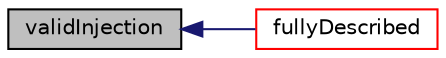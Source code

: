 digraph "validInjection"
{
  bgcolor="transparent";
  edge [fontname="Helvetica",fontsize="10",labelfontname="Helvetica",labelfontsize="10"];
  node [fontname="Helvetica",fontsize="10",shape=record];
  rankdir="LR";
  Node88 [label="validInjection",height=0.2,width=0.4,color="black", fillcolor="grey75", style="filled", fontcolor="black"];
  Node88 -> Node89 [dir="back",color="midnightblue",fontsize="10",style="solid",fontname="Helvetica"];
  Node89 [label="fullyDescribed",height=0.2,width=0.4,color="red",URL="$a25497.html#af4fb99083ed1d810af7074f440cb0aa2",tooltip="Flag to identify whether model fully describes the parcel. "];
}

